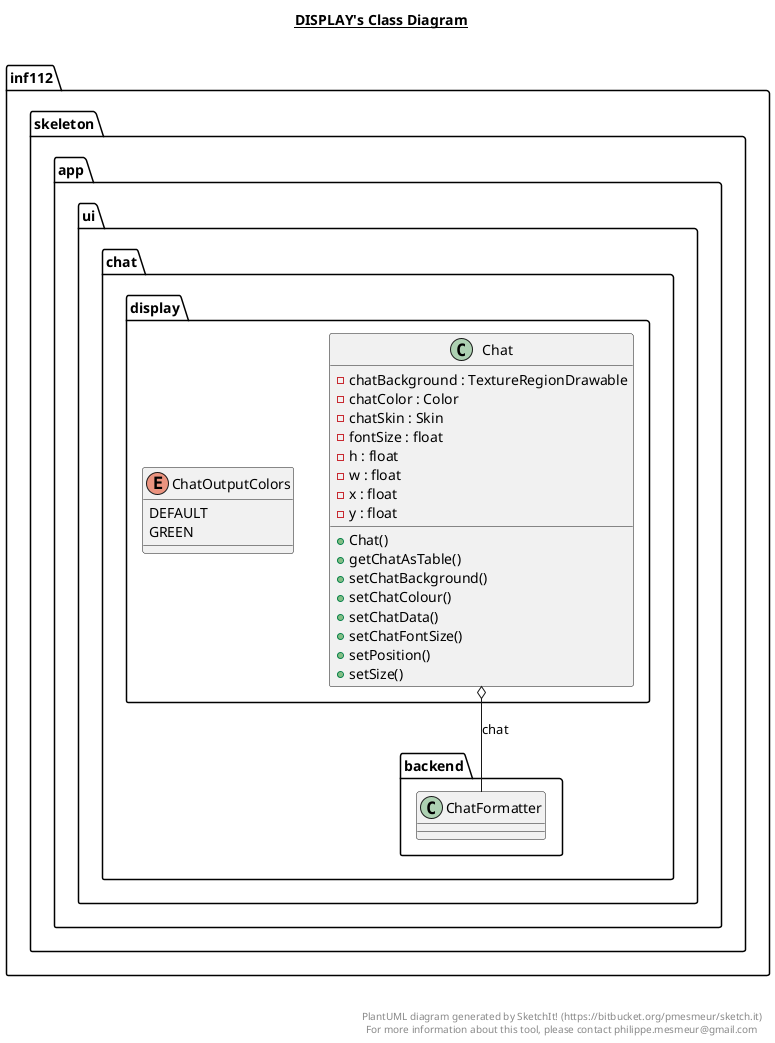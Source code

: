 @startuml

title __DISPLAY's Class Diagram__\n

  namespace inf112.skeleton.app {
    namespace ui.chat {
      namespace display {
        class inf112.skeleton.app.ui.chat.display.Chat {
            - chatBackground : TextureRegionDrawable
            - chatColor : Color
            - chatSkin : Skin
            - fontSize : float
            - h : float
            - w : float
            - x : float
            - y : float
            + Chat()
            + getChatAsTable()
            + setChatBackground()
            + setChatColour()
            + setChatData()
            + setChatFontSize()
            + setPosition()
            + setSize()
        }
      }
    }
  }
  

  namespace inf112.skeleton.app {
    namespace ui.chat {
      namespace display {
        enum ChatOutputColors {
          DEFAULT
          GREEN
        }
      }
    }
  }
  

  inf112.skeleton.app.ui.chat.display.Chat o-- inf112.skeleton.app.ui.chat.backend.ChatFormatter : chat
  inf112.skeleton.app.ui.chat.display.Chat +-down- inf112.skeleton.app.ui.chat.display.Chat.ChatOutputColors


right footer


PlantUML diagram generated by SketchIt! (https://bitbucket.org/pmesmeur/sketch.it)
For more information about this tool, please contact philippe.mesmeur@gmail.com
endfooter

@enduml
